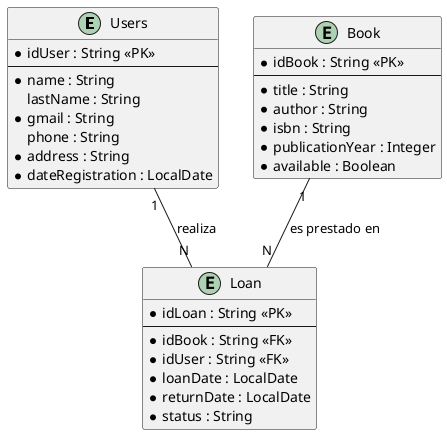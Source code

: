 @startuml

entity "Users" {
    * idUser : String <<PK>>
    --
    * name : String
    lastName : String
    * gmail : String
    phone : String
    * address : String
    * dateRegistration : LocalDate
}

entity "Book" {
    * idBook : String <<PK>>
    --
    * title : String
    * author : String
    * isbn : String
    * publicationYear : Integer
    * available : Boolean
}

entity "Loan" {
    * idLoan : String <<PK>>
    --
    * idBook : String <<FK>>
    * idUser : String <<FK>>
    * loanDate : LocalDate
    * returnDate : LocalDate
    * status : String
}

Users "1" -- "N" Loan : "realiza"
Book "1" -- "N" Loan : "es prestado en"

@enduml 